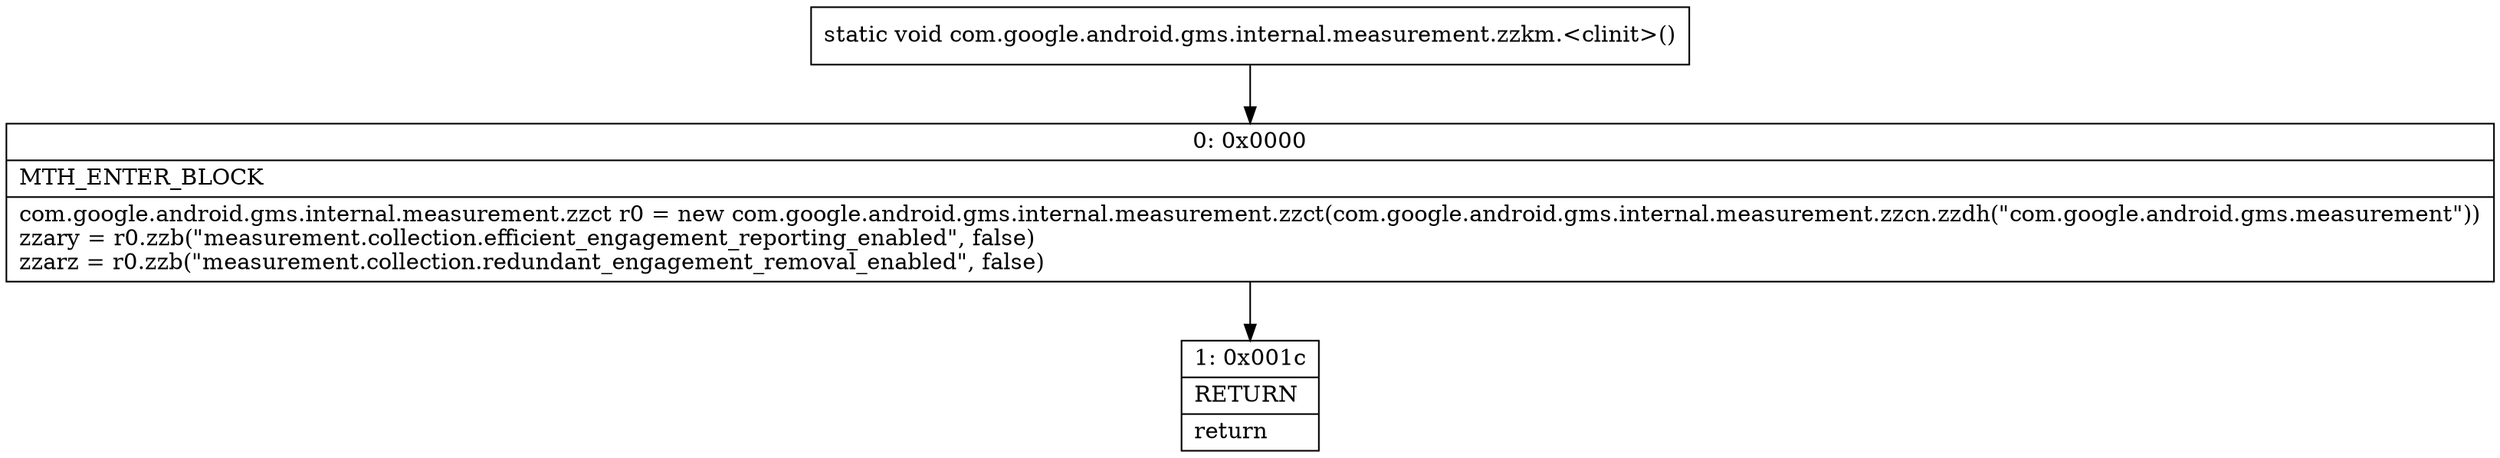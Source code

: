 digraph "CFG forcom.google.android.gms.internal.measurement.zzkm.\<clinit\>()V" {
Node_0 [shape=record,label="{0\:\ 0x0000|MTH_ENTER_BLOCK\l|com.google.android.gms.internal.measurement.zzct r0 = new com.google.android.gms.internal.measurement.zzct(com.google.android.gms.internal.measurement.zzcn.zzdh(\"com.google.android.gms.measurement\"))\lzzary = r0.zzb(\"measurement.collection.efficient_engagement_reporting_enabled\", false)\lzzarz = r0.zzb(\"measurement.collection.redundant_engagement_removal_enabled\", false)\l}"];
Node_1 [shape=record,label="{1\:\ 0x001c|RETURN\l|return\l}"];
MethodNode[shape=record,label="{static void com.google.android.gms.internal.measurement.zzkm.\<clinit\>() }"];
MethodNode -> Node_0;
Node_0 -> Node_1;
}

